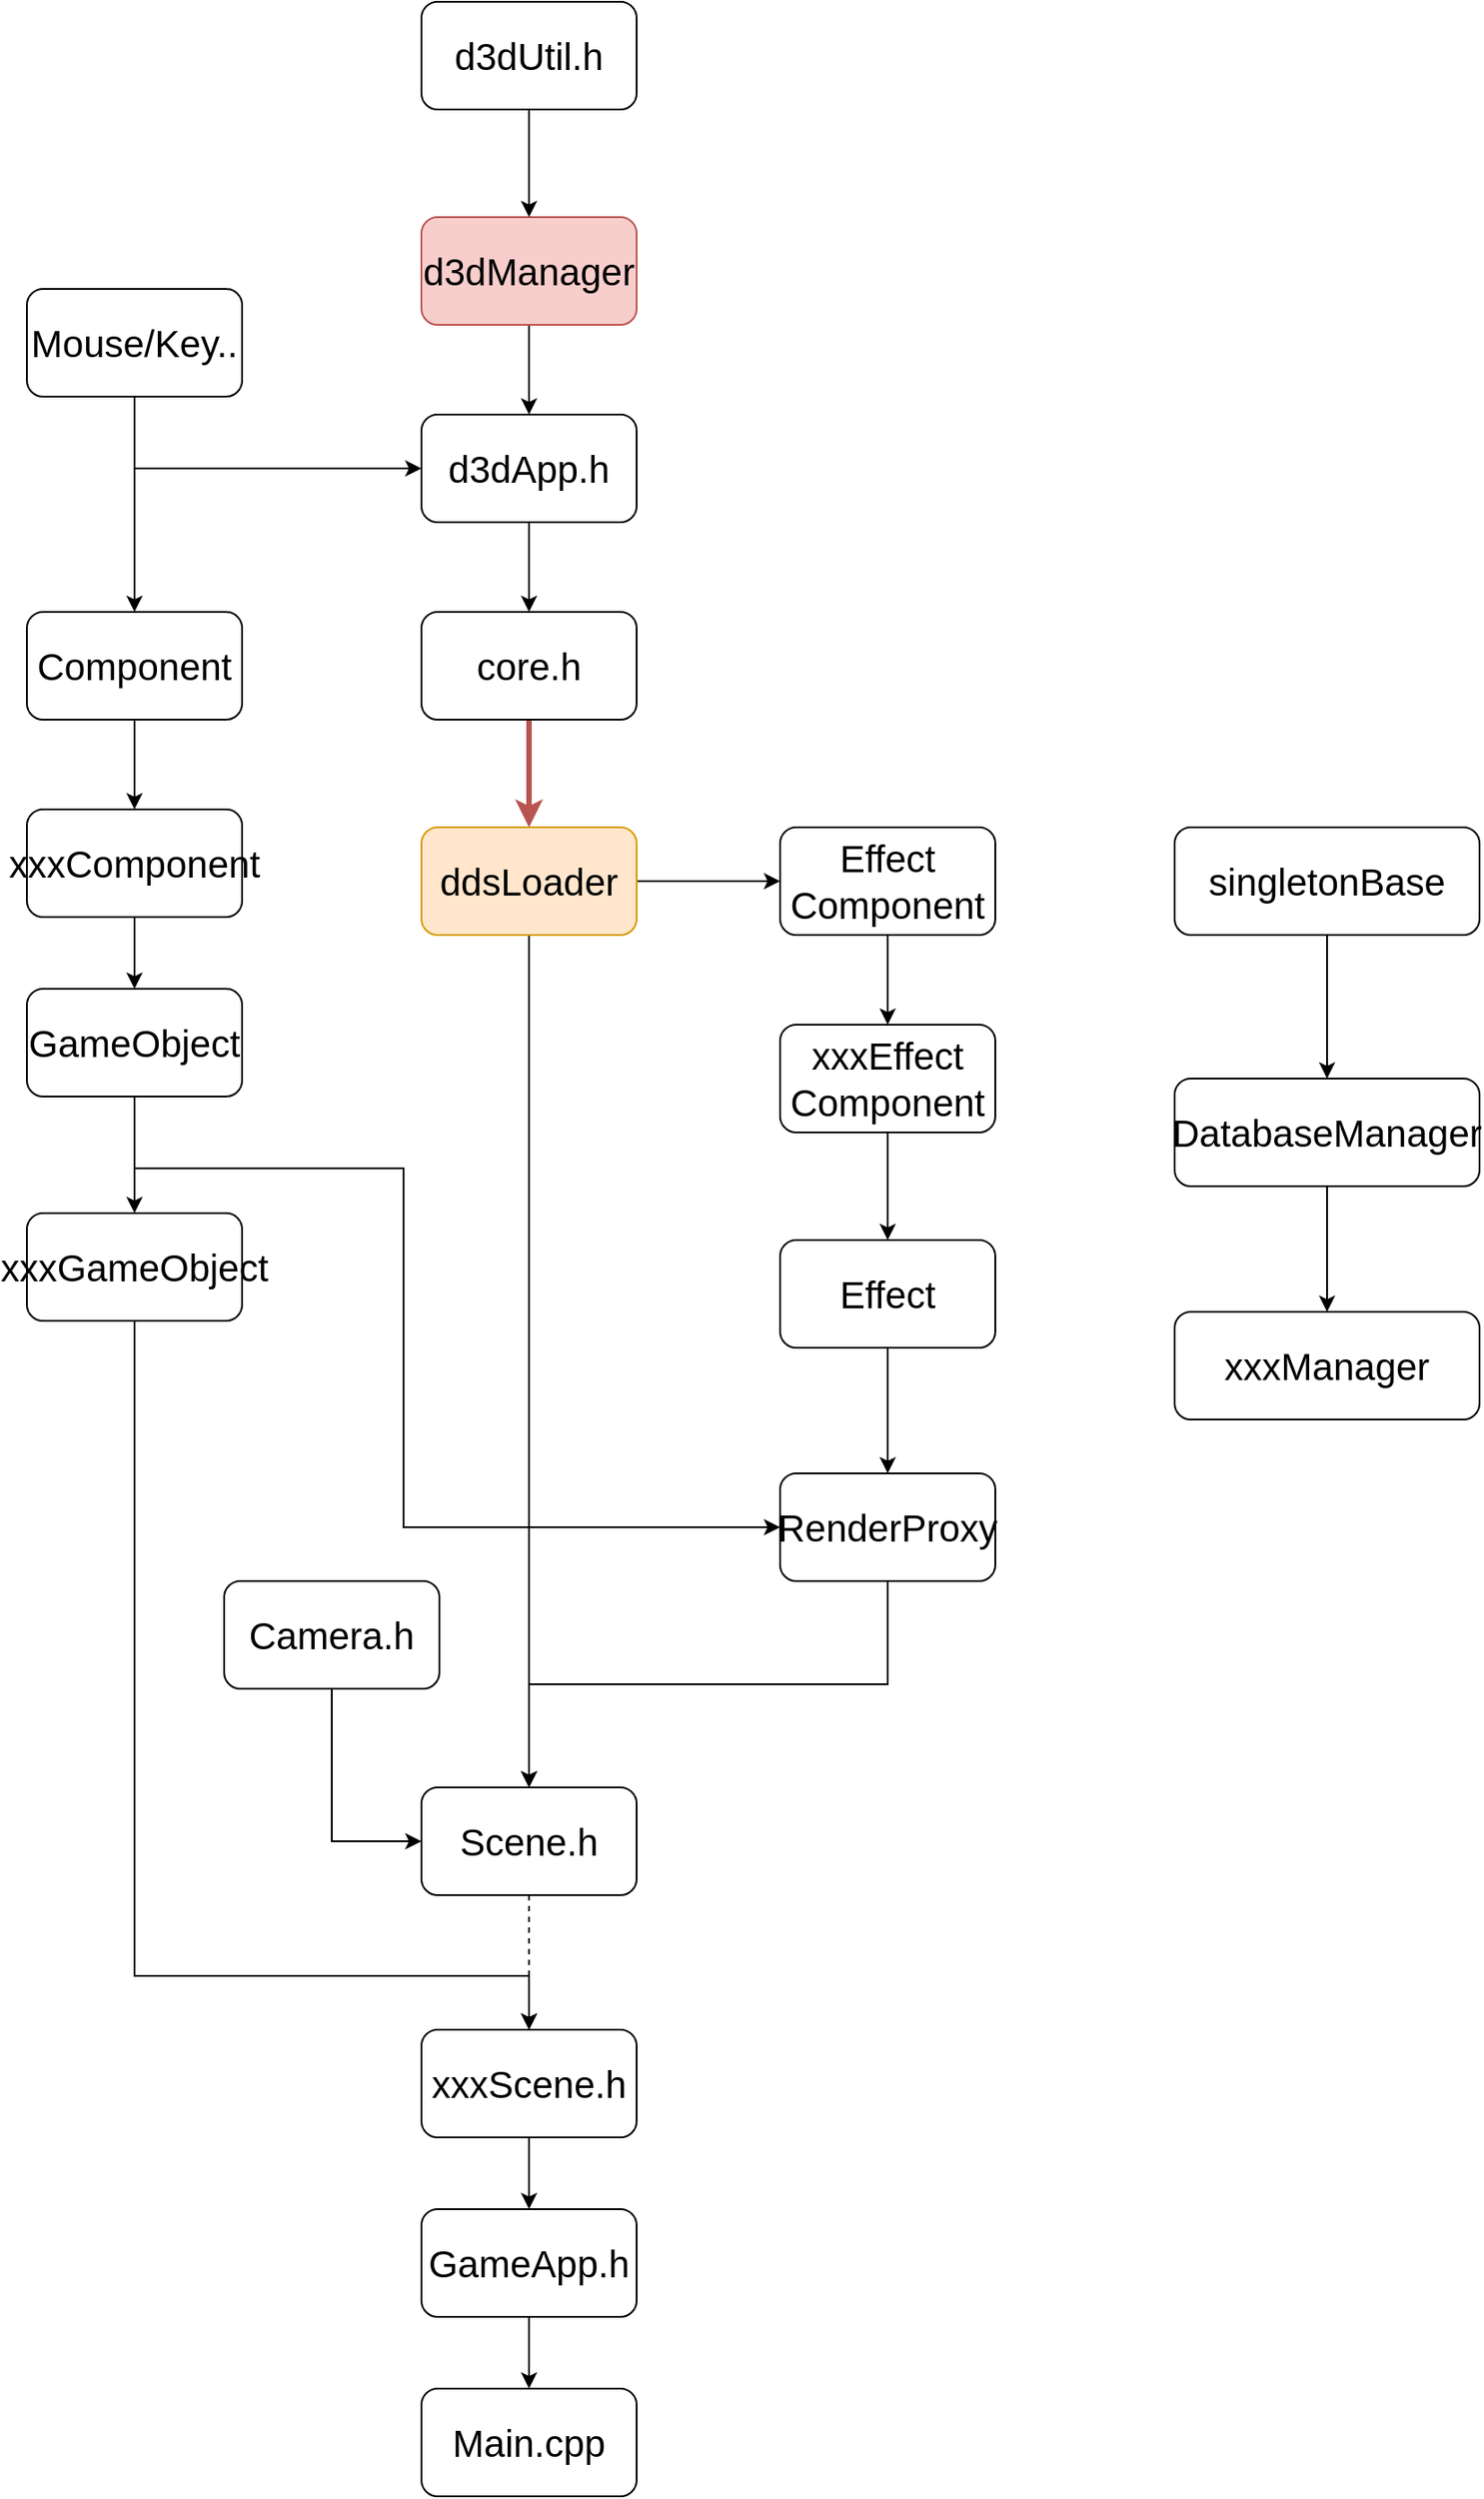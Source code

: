 <mxfile version="15.3.8" type="device"><diagram id="Hw721hgOxFPbkTsfWIz8" name="第 1 页"><mxGraphModel dx="2844" dy="2797" grid="1" gridSize="10" guides="1" tooltips="1" connect="1" arrows="1" fold="1" page="1" pageScale="1" pageWidth="827" pageHeight="1169" math="0" shadow="0"><root><mxCell id="0"/><mxCell id="1" parent="0"/><mxCell id="YnN9txYMTx_A9ZVFnRX4-1" value="&lt;font style=&quot;font-size: 21px&quot;&gt;Main.cpp&lt;/font&gt;" style="rounded=1;whiteSpace=wrap;html=1;" parent="1" vertex="1"><mxGeometry x="390" y="1250" width="120" height="60" as="geometry"/></mxCell><mxCell id="YnN9txYMTx_A9ZVFnRX4-3" style="edgeStyle=orthogonalEdgeStyle;rounded=0;orthogonalLoop=1;jettySize=auto;html=1;exitX=0.5;exitY=1;exitDx=0;exitDy=0;entryX=0.5;entryY=0;entryDx=0;entryDy=0;" parent="1" source="YnN9txYMTx_A9ZVFnRX4-2" target="YnN9txYMTx_A9ZVFnRX4-1" edge="1"><mxGeometry relative="1" as="geometry"/></mxCell><mxCell id="YnN9txYMTx_A9ZVFnRX4-2" value="&lt;font style=&quot;font-size: 21px&quot;&gt;GameApp.h&lt;br&gt;&lt;/font&gt;" style="rounded=1;whiteSpace=wrap;html=1;" parent="1" vertex="1"><mxGeometry x="390" y="1150" width="120" height="60" as="geometry"/></mxCell><mxCell id="YnN9txYMTx_A9ZVFnRX4-25" style="edgeStyle=orthogonalEdgeStyle;rounded=0;orthogonalLoop=1;jettySize=auto;html=1;exitX=0.5;exitY=1;exitDx=0;exitDy=0;entryX=0.5;entryY=0;entryDx=0;entryDy=0;strokeWidth=1;" parent="1" source="YnN9txYMTx_A9ZVFnRX4-5" target="YnN9txYMTx_A9ZVFnRX4-24" edge="1"><mxGeometry relative="1" as="geometry"/></mxCell><mxCell id="YnN9txYMTx_A9ZVFnRX4-5" value="&lt;font style=&quot;font-size: 21px&quot;&gt;d3dApp.h&lt;br&gt;&lt;/font&gt;" style="rounded=1;whiteSpace=wrap;html=1;" parent="1" vertex="1"><mxGeometry x="390" y="150" width="120" height="60" as="geometry"/></mxCell><mxCell id="YnN9txYMTx_A9ZVFnRX4-19" style="edgeStyle=orthogonalEdgeStyle;rounded=0;orthogonalLoop=1;jettySize=auto;html=1;exitX=0.5;exitY=1;exitDx=0;exitDy=0;entryX=0;entryY=0.5;entryDx=0;entryDy=0;strokeWidth=1;" parent="1" source="YnN9txYMTx_A9ZVFnRX4-7" target="YnN9txYMTx_A9ZVFnRX4-9" edge="1"><mxGeometry relative="1" as="geometry"/></mxCell><mxCell id="YnN9txYMTx_A9ZVFnRX4-7" value="&lt;font style=&quot;font-size: 21px&quot;&gt;Camera.h&lt;br&gt;&lt;/font&gt;" style="rounded=1;whiteSpace=wrap;html=1;" parent="1" vertex="1"><mxGeometry x="280" y="800" width="120" height="60" as="geometry"/></mxCell><mxCell id="YnN9txYMTx_A9ZVFnRX4-14" style="edgeStyle=orthogonalEdgeStyle;rounded=0;orthogonalLoop=1;jettySize=auto;html=1;exitX=0.5;exitY=1;exitDx=0;exitDy=0;strokeWidth=1;dashed=1;" parent="1" source="YnN9txYMTx_A9ZVFnRX4-9" target="YnN9txYMTx_A9ZVFnRX4-13" edge="1"><mxGeometry relative="1" as="geometry"/></mxCell><mxCell id="YnN9txYMTx_A9ZVFnRX4-9" value="&lt;font style=&quot;font-size: 21px&quot;&gt;Scene.h&lt;br&gt;&lt;/font&gt;" style="rounded=1;whiteSpace=wrap;html=1;" parent="1" vertex="1"><mxGeometry x="390" y="915" width="120" height="60" as="geometry"/></mxCell><mxCell id="YnN9txYMTx_A9ZVFnRX4-12" value="" style="edgeStyle=orthogonalEdgeStyle;rounded=0;orthogonalLoop=1;jettySize=auto;html=1;strokeWidth=1;" parent="1" source="YnN9txYMTx_A9ZVFnRX4-11" target="YnN9txYMTx_A9ZVFnRX4-5" edge="1"><mxGeometry relative="1" as="geometry"/></mxCell><mxCell id="YnN9txYMTx_A9ZVFnRX4-11" value="&lt;font style=&quot;font-size: 21px&quot;&gt;d3dManager&lt;br&gt;&lt;/font&gt;" style="rounded=1;whiteSpace=wrap;html=1;fillColor=#f8cecc;strokeColor=#b85450;" parent="1" vertex="1"><mxGeometry x="390" y="40" width="120" height="60" as="geometry"/></mxCell><mxCell id="YnN9txYMTx_A9ZVFnRX4-15" style="edgeStyle=orthogonalEdgeStyle;rounded=0;orthogonalLoop=1;jettySize=auto;html=1;exitX=0.5;exitY=1;exitDx=0;exitDy=0;strokeWidth=1;entryX=0.5;entryY=0;entryDx=0;entryDy=0;" parent="1" source="YnN9txYMTx_A9ZVFnRX4-13" target="YnN9txYMTx_A9ZVFnRX4-2" edge="1"><mxGeometry relative="1" as="geometry"><Array as="points"/><mxPoint x="360" y="1120" as="targetPoint"/></mxGeometry></mxCell><mxCell id="YnN9txYMTx_A9ZVFnRX4-13" value="&lt;font style=&quot;font-size: 21px&quot;&gt;xxxScene.h&lt;br&gt;&lt;/font&gt;" style="rounded=1;whiteSpace=wrap;html=1;" parent="1" vertex="1"><mxGeometry x="390" y="1050" width="120" height="60" as="geometry"/></mxCell><mxCell id="YnN9txYMTx_A9ZVFnRX4-17" style="edgeStyle=orthogonalEdgeStyle;rounded=0;orthogonalLoop=1;jettySize=auto;html=1;exitX=0.5;exitY=1;exitDx=0;exitDy=0;entryX=0;entryY=0.5;entryDx=0;entryDy=0;strokeWidth=1;" parent="1" source="YnN9txYMTx_A9ZVFnRX4-16" target="YnN9txYMTx_A9ZVFnRX4-5" edge="1"><mxGeometry relative="1" as="geometry"/></mxCell><mxCell id="YnN9txYMTx_A9ZVFnRX4-31" style="edgeStyle=orthogonalEdgeStyle;rounded=0;orthogonalLoop=1;jettySize=auto;html=1;exitX=0.5;exitY=1;exitDx=0;exitDy=0;entryX=0.5;entryY=0;entryDx=0;entryDy=0;strokeWidth=1;" parent="1" source="YnN9txYMTx_A9ZVFnRX4-16" target="YnN9txYMTx_A9ZVFnRX4-30" edge="1"><mxGeometry relative="1" as="geometry"/></mxCell><mxCell id="YnN9txYMTx_A9ZVFnRX4-16" value="&lt;font style=&quot;font-size: 21px&quot;&gt;Mouse/Key..&lt;br&gt;&lt;/font&gt;" style="rounded=1;whiteSpace=wrap;html=1;" parent="1" vertex="1"><mxGeometry x="170" y="80" width="120" height="60" as="geometry"/></mxCell><mxCell id="u9obsvB2XbYWiW2KHDWx-3" style="edgeStyle=orthogonalEdgeStyle;rounded=0;orthogonalLoop=1;jettySize=auto;html=1;exitX=1;exitY=0.5;exitDx=0;exitDy=0;" edge="1" parent="1" source="YnN9txYMTx_A9ZVFnRX4-20" target="YnN9txYMTx_A9ZVFnRX4-52"><mxGeometry relative="1" as="geometry"/></mxCell><mxCell id="u9obsvB2XbYWiW2KHDWx-5" style="edgeStyle=orthogonalEdgeStyle;rounded=0;orthogonalLoop=1;jettySize=auto;html=1;exitX=0.5;exitY=1;exitDx=0;exitDy=0;entryX=0.5;entryY=0;entryDx=0;entryDy=0;" edge="1" parent="1" source="YnN9txYMTx_A9ZVFnRX4-20" target="YnN9txYMTx_A9ZVFnRX4-9"><mxGeometry relative="1" as="geometry"/></mxCell><mxCell id="YnN9txYMTx_A9ZVFnRX4-20" value="&lt;font style=&quot;font-size: 21px&quot;&gt;ddsLoader&lt;br&gt;&lt;/font&gt;" style="rounded=1;whiteSpace=wrap;html=1;fillColor=#ffe6cc;strokeColor=#d79b00;" parent="1" vertex="1"><mxGeometry x="390" y="380" width="120" height="60" as="geometry"/></mxCell><mxCell id="lGh2CRuiXg9rvcIyBtxu-3" style="edgeStyle=orthogonalEdgeStyle;rounded=0;orthogonalLoop=1;jettySize=auto;html=1;exitX=0.5;exitY=1;exitDx=0;exitDy=0;fillColor=#f8cecc;strokeColor=#b85450;strokeWidth=3;entryX=0.5;entryY=0;entryDx=0;entryDy=0;" parent="1" source="YnN9txYMTx_A9ZVFnRX4-24" edge="1" target="YnN9txYMTx_A9ZVFnRX4-20"><mxGeometry relative="1" as="geometry"><mxPoint x="740" y="230" as="targetPoint"/></mxGeometry></mxCell><mxCell id="YnN9txYMTx_A9ZVFnRX4-24" value="&lt;font style=&quot;font-size: 21px&quot;&gt;core.h&lt;br&gt;&lt;/font&gt;" style="rounded=1;whiteSpace=wrap;html=1;" parent="1" vertex="1"><mxGeometry x="390" y="260" width="120" height="60" as="geometry"/></mxCell><mxCell id="YnN9txYMTx_A9ZVFnRX4-27" style="edgeStyle=orthogonalEdgeStyle;rounded=0;orthogonalLoop=1;jettySize=auto;html=1;exitX=0.5;exitY=1;exitDx=0;exitDy=0;strokeWidth=1;" parent="1" source="YnN9txYMTx_A9ZVFnRX4-26" edge="1"><mxGeometry relative="1" as="geometry"><mxPoint x="450" y="40" as="targetPoint"/></mxGeometry></mxCell><mxCell id="YnN9txYMTx_A9ZVFnRX4-26" value="&lt;font style=&quot;font-size: 21px&quot;&gt;d3dUtil.h&lt;br&gt;&lt;/font&gt;" style="rounded=1;whiteSpace=wrap;html=1;" parent="1" vertex="1"><mxGeometry x="390" y="-80" width="120" height="60" as="geometry"/></mxCell><mxCell id="YnN9txYMTx_A9ZVFnRX4-33" style="edgeStyle=orthogonalEdgeStyle;rounded=0;orthogonalLoop=1;jettySize=auto;html=1;exitX=0.5;exitY=1;exitDx=0;exitDy=0;strokeWidth=1;" parent="1" source="YnN9txYMTx_A9ZVFnRX4-30" target="YnN9txYMTx_A9ZVFnRX4-32" edge="1"><mxGeometry relative="1" as="geometry"/></mxCell><mxCell id="YnN9txYMTx_A9ZVFnRX4-30" value="&lt;font style=&quot;font-size: 21px&quot;&gt;Component&lt;br&gt;&lt;/font&gt;" style="rounded=1;whiteSpace=wrap;html=1;" parent="1" vertex="1"><mxGeometry x="170" y="260" width="120" height="60" as="geometry"/></mxCell><mxCell id="YnN9txYMTx_A9ZVFnRX4-36" style="edgeStyle=orthogonalEdgeStyle;rounded=0;orthogonalLoop=1;jettySize=auto;html=1;exitX=0.5;exitY=1;exitDx=0;exitDy=0;entryX=0.5;entryY=0;entryDx=0;entryDy=0;strokeWidth=1;" parent="1" source="YnN9txYMTx_A9ZVFnRX4-32" target="YnN9txYMTx_A9ZVFnRX4-34" edge="1"><mxGeometry relative="1" as="geometry"/></mxCell><mxCell id="YnN9txYMTx_A9ZVFnRX4-32" value="&lt;font style=&quot;font-size: 21px&quot;&gt;xxxComponent&lt;br&gt;&lt;/font&gt;" style="rounded=1;whiteSpace=wrap;html=1;" parent="1" vertex="1"><mxGeometry x="170" y="370" width="120" height="60" as="geometry"/></mxCell><mxCell id="YnN9txYMTx_A9ZVFnRX4-38" style="edgeStyle=orthogonalEdgeStyle;rounded=0;orthogonalLoop=1;jettySize=auto;html=1;exitX=0.5;exitY=1;exitDx=0;exitDy=0;entryX=0.5;entryY=0;entryDx=0;entryDy=0;strokeWidth=1;" parent="1" source="YnN9txYMTx_A9ZVFnRX4-34" target="YnN9txYMTx_A9ZVFnRX4-37" edge="1"><mxGeometry relative="1" as="geometry"/></mxCell><mxCell id="YnN9txYMTx_A9ZVFnRX4-51" style="edgeStyle=orthogonalEdgeStyle;rounded=0;orthogonalLoop=1;jettySize=auto;html=1;exitX=0.5;exitY=1;exitDx=0;exitDy=0;entryX=0;entryY=0.5;entryDx=0;entryDy=0;strokeWidth=1;" parent="1" source="YnN9txYMTx_A9ZVFnRX4-34" target="YnN9txYMTx_A9ZVFnRX4-47" edge="1"><mxGeometry relative="1" as="geometry"><Array as="points"><mxPoint x="230" y="570"/><mxPoint x="380" y="570"/><mxPoint x="380" y="770"/></Array></mxGeometry></mxCell><mxCell id="YnN9txYMTx_A9ZVFnRX4-34" value="&lt;font style=&quot;font-size: 21px&quot;&gt;GameObject&lt;br&gt;&lt;/font&gt;" style="rounded=1;whiteSpace=wrap;html=1;" parent="1" vertex="1"><mxGeometry x="170" y="470" width="120" height="60" as="geometry"/></mxCell><mxCell id="YnN9txYMTx_A9ZVFnRX4-39" style="edgeStyle=orthogonalEdgeStyle;rounded=0;orthogonalLoop=1;jettySize=auto;html=1;exitX=0.5;exitY=1;exitDx=0;exitDy=0;strokeWidth=1;entryX=0.5;entryY=0;entryDx=0;entryDy=0;" parent="1" source="YnN9txYMTx_A9ZVFnRX4-37" target="YnN9txYMTx_A9ZVFnRX4-13" edge="1"><mxGeometry relative="1" as="geometry"><mxPoint x="640" y="960" as="targetPoint"/><Array as="points"><mxPoint x="230" y="1020"/><mxPoint x="450" y="1020"/></Array></mxGeometry></mxCell><mxCell id="YnN9txYMTx_A9ZVFnRX4-37" value="&lt;font style=&quot;font-size: 21px&quot;&gt;xxxGameObject&lt;br&gt;&lt;/font&gt;" style="rounded=1;whiteSpace=wrap;html=1;" parent="1" vertex="1"><mxGeometry x="170" y="595" width="120" height="60" as="geometry"/></mxCell><mxCell id="YnN9txYMTx_A9ZVFnRX4-44" value="" style="edgeStyle=orthogonalEdgeStyle;rounded=0;orthogonalLoop=1;jettySize=auto;html=1;strokeWidth=1;" parent="1" source="YnN9txYMTx_A9ZVFnRX4-40" target="YnN9txYMTx_A9ZVFnRX4-43" edge="1"><mxGeometry relative="1" as="geometry"/></mxCell><mxCell id="YnN9txYMTx_A9ZVFnRX4-40" value="&lt;font style=&quot;font-size: 21px&quot;&gt;DatabaseManager&lt;/font&gt;" style="rounded=1;whiteSpace=wrap;html=1;" parent="1" vertex="1"><mxGeometry x="810" y="520" width="170" height="60" as="geometry"/></mxCell><mxCell id="YnN9txYMTx_A9ZVFnRX4-41" style="edgeStyle=orthogonalEdgeStyle;rounded=0;orthogonalLoop=1;jettySize=auto;html=1;exitX=0.5;exitY=1;exitDx=0;exitDy=0;entryX=0.5;entryY=0;entryDx=0;entryDy=0;" parent="1" source="YnN9txYMTx_A9ZVFnRX4-42" target="YnN9txYMTx_A9ZVFnRX4-40" edge="1"><mxGeometry relative="1" as="geometry"/></mxCell><mxCell id="YnN9txYMTx_A9ZVFnRX4-42" value="&lt;font style=&quot;font-size: 21px&quot;&gt;singletonBase&lt;br&gt;&lt;/font&gt;" style="rounded=1;whiteSpace=wrap;html=1;" parent="1" vertex="1"><mxGeometry x="810" y="380" width="170" height="60" as="geometry"/></mxCell><mxCell id="YnN9txYMTx_A9ZVFnRX4-43" value="&lt;span style=&quot;font-size: 21px&quot;&gt;xxxManager&lt;/span&gt;" style="rounded=1;whiteSpace=wrap;html=1;" parent="1" vertex="1"><mxGeometry x="810" y="650" width="170" height="60" as="geometry"/></mxCell><mxCell id="YnN9txYMTx_A9ZVFnRX4-50" value="" style="edgeStyle=orthogonalEdgeStyle;rounded=0;orthogonalLoop=1;jettySize=auto;html=1;strokeWidth=1;" parent="1" source="YnN9txYMTx_A9ZVFnRX4-45" target="YnN9txYMTx_A9ZVFnRX4-47" edge="1"><mxGeometry relative="1" as="geometry"/></mxCell><mxCell id="YnN9txYMTx_A9ZVFnRX4-45" value="&lt;font style=&quot;font-size: 21px&quot;&gt;Effect&lt;br&gt;&lt;/font&gt;" style="rounded=1;whiteSpace=wrap;html=1;" parent="1" vertex="1"><mxGeometry x="590" y="610" width="120" height="60" as="geometry"/></mxCell><mxCell id="UX9jRyjilkTLklTMvNNZ-2" style="edgeStyle=orthogonalEdgeStyle;rounded=0;orthogonalLoop=1;jettySize=auto;html=1;exitX=0.5;exitY=1;exitDx=0;exitDy=0;entryX=0.5;entryY=0;entryDx=0;entryDy=0;" parent="1" source="YnN9txYMTx_A9ZVFnRX4-47" target="YnN9txYMTx_A9ZVFnRX4-9" edge="1"><mxGeometry relative="1" as="geometry"/></mxCell><mxCell id="YnN9txYMTx_A9ZVFnRX4-47" value="&lt;font style=&quot;font-size: 21px&quot;&gt;RenderProxy&lt;br&gt;&lt;/font&gt;" style="rounded=1;whiteSpace=wrap;html=1;" parent="1" vertex="1"><mxGeometry x="590" y="740" width="120" height="60" as="geometry"/></mxCell><mxCell id="YnN9txYMTx_A9ZVFnRX4-55" style="edgeStyle=orthogonalEdgeStyle;rounded=0;orthogonalLoop=1;jettySize=auto;html=1;exitX=0.5;exitY=1;exitDx=0;exitDy=0;strokeWidth=1;" parent="1" source="YnN9txYMTx_A9ZVFnRX4-52" target="YnN9txYMTx_A9ZVFnRX4-54" edge="1"><mxGeometry relative="1" as="geometry"/></mxCell><mxCell id="YnN9txYMTx_A9ZVFnRX4-52" value="&lt;font style=&quot;font-size: 21px&quot;&gt;Effect&lt;br&gt;Component&lt;br&gt;&lt;/font&gt;" style="rounded=1;whiteSpace=wrap;html=1;" parent="1" vertex="1"><mxGeometry x="590" y="380" width="120" height="60" as="geometry"/></mxCell><mxCell id="YnN9txYMTx_A9ZVFnRX4-56" style="edgeStyle=orthogonalEdgeStyle;rounded=0;orthogonalLoop=1;jettySize=auto;html=1;exitX=0.5;exitY=1;exitDx=0;exitDy=0;entryX=0.5;entryY=0;entryDx=0;entryDy=0;strokeWidth=1;" parent="1" source="YnN9txYMTx_A9ZVFnRX4-54" target="YnN9txYMTx_A9ZVFnRX4-45" edge="1"><mxGeometry relative="1" as="geometry"/></mxCell><mxCell id="YnN9txYMTx_A9ZVFnRX4-54" value="&lt;font style=&quot;font-size: 21px&quot;&gt;xxxEffect&lt;br&gt;Component&lt;br&gt;&lt;/font&gt;" style="rounded=1;whiteSpace=wrap;html=1;" parent="1" vertex="1"><mxGeometry x="590" y="490" width="120" height="60" as="geometry"/></mxCell></root></mxGraphModel></diagram></mxfile>